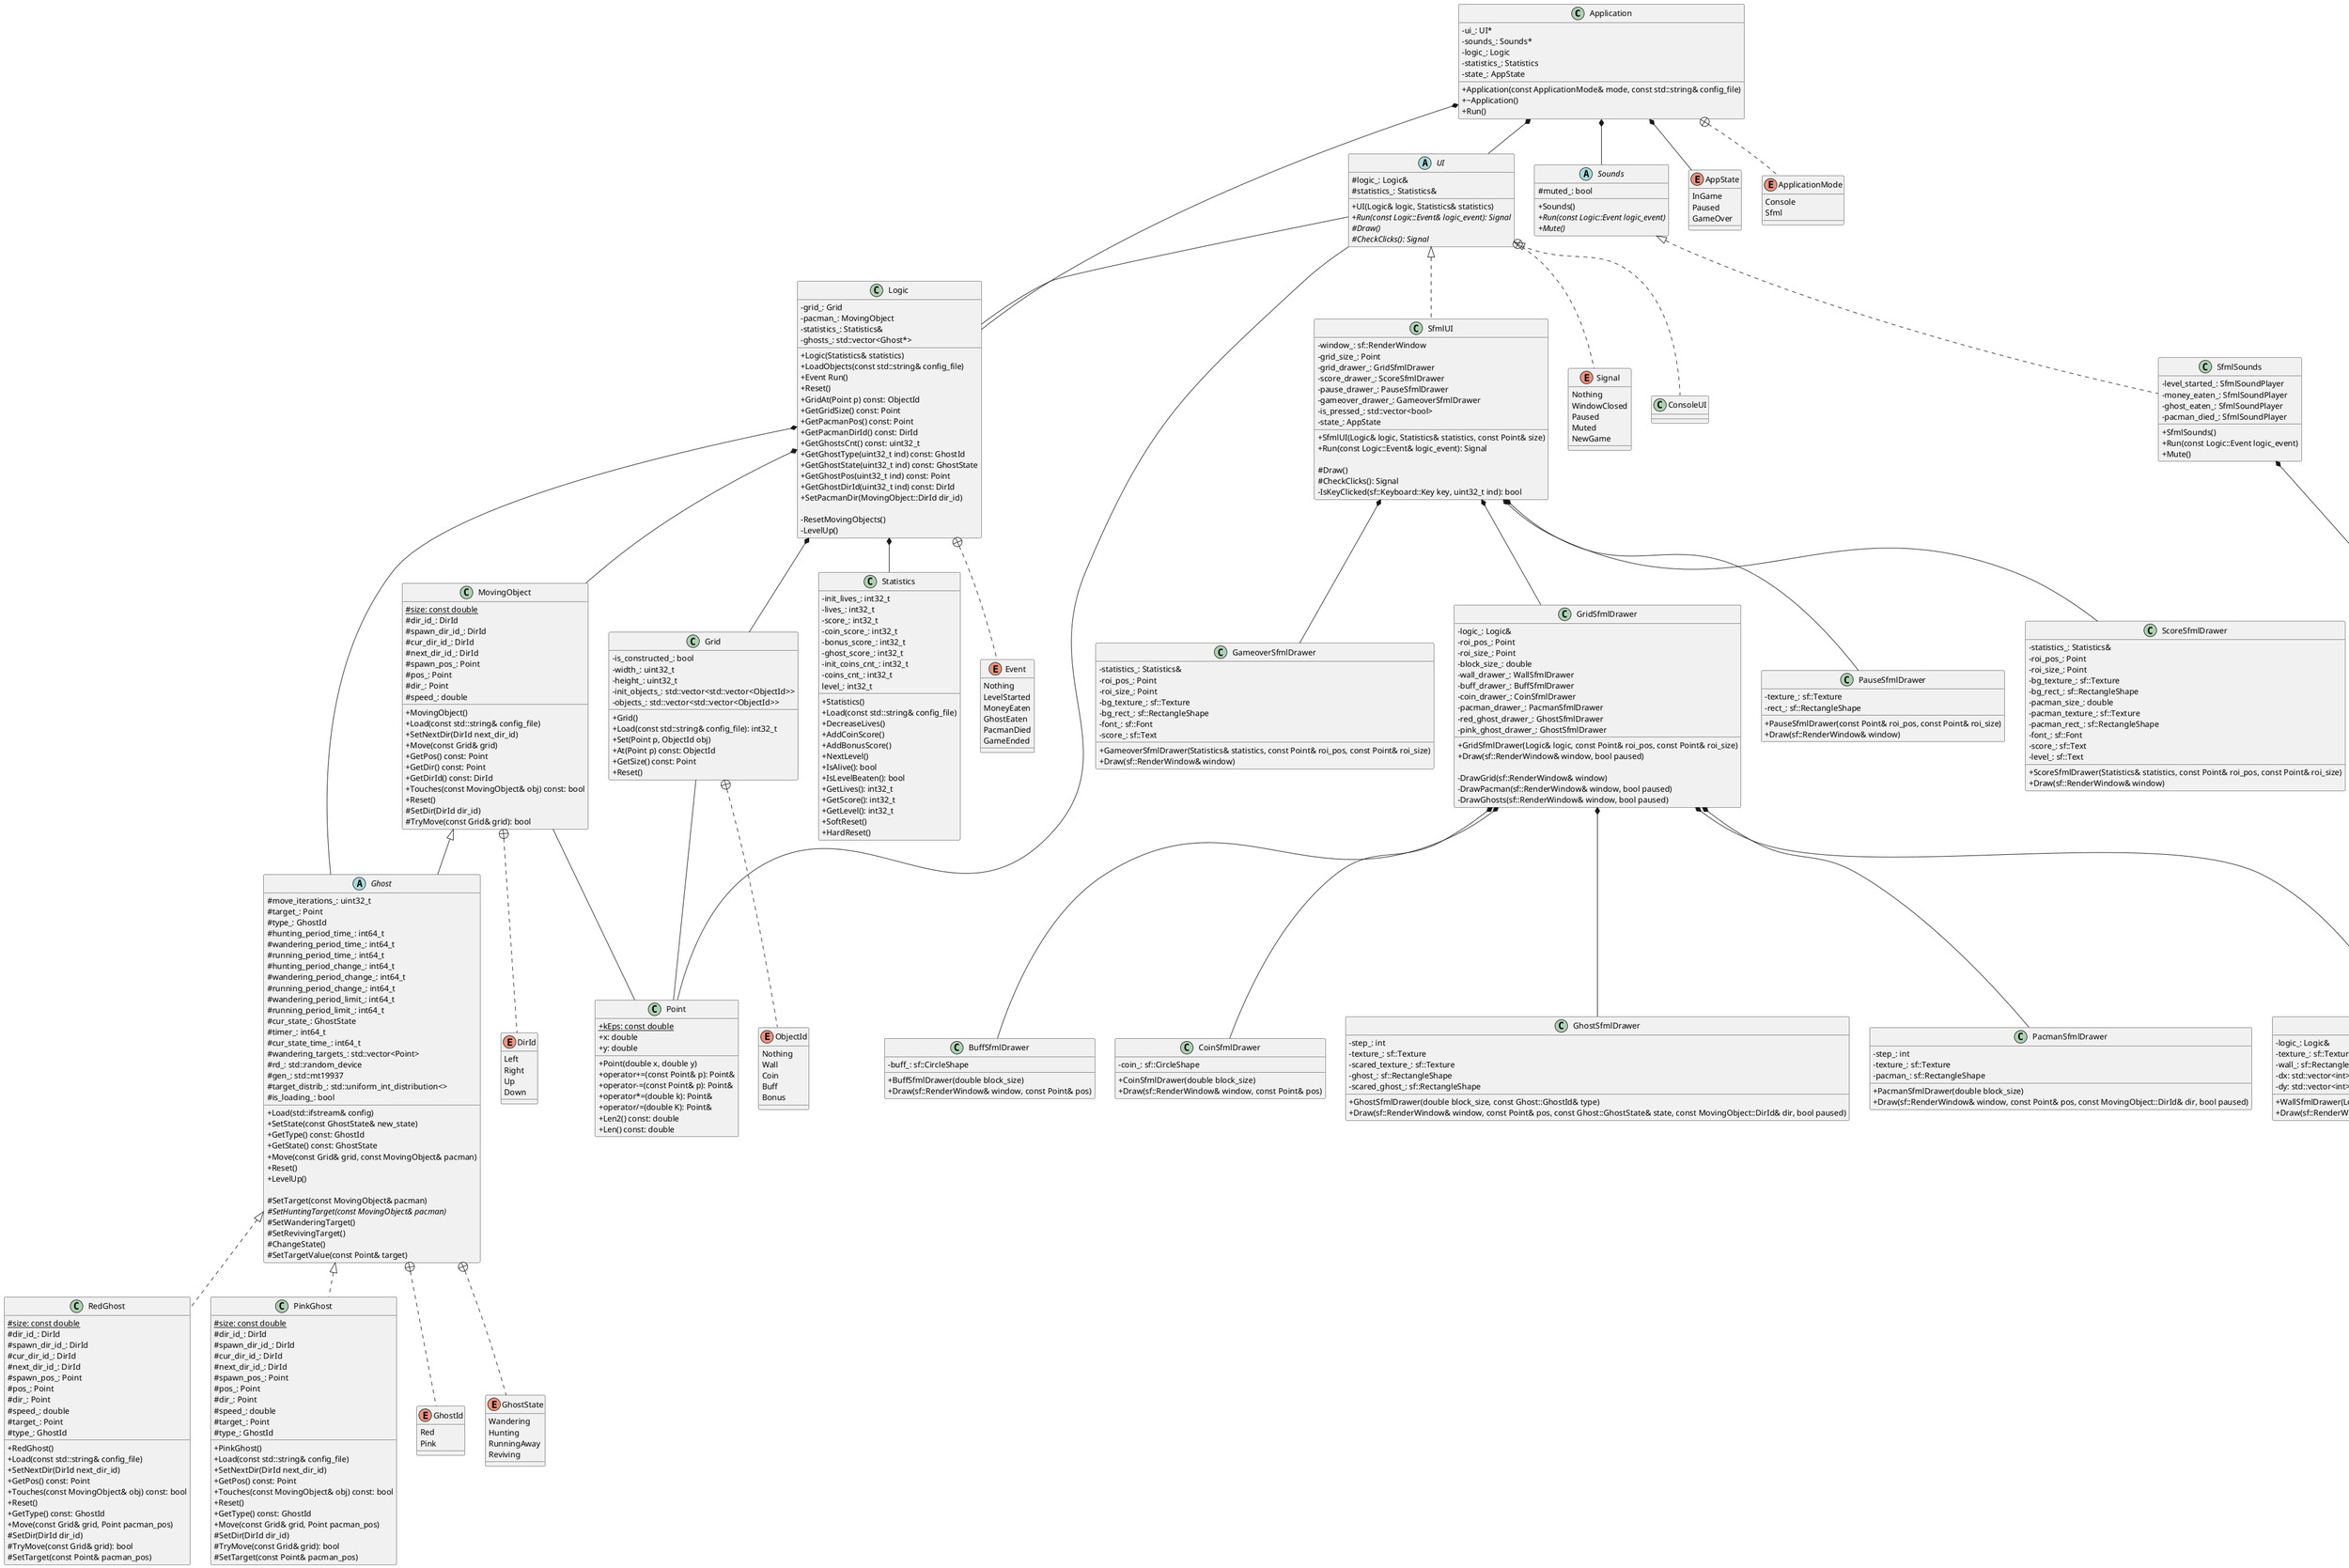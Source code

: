 @startuml Pacman
skinparam ClassAttributeIconSize 0

class Application {
  +Application(const ApplicationMode& mode, const std::string& config_file)
  +~Application()
  +Run()

  -ui_: UI*
  -sounds_: Sounds*
  -logic_: Logic
  -statistics_: Statistics
  -state_: AppState
}

class BuffSfmlDrawer {
  +BuffSfmlDrawer(double block_size)
  +Draw(sf::RenderWindow& window, const Point& pos)

  -buff_: sf::CircleShape
}

class CoinSfmlDrawer {
  +CoinSfmlDrawer(double block_size)
  +Draw(sf::RenderWindow& window, const Point& pos)

  -coin_: sf::CircleShape
}

class GameoverSfmlDrawer {
  +GameoverSfmlDrawer(Statistics& statistics, const Point& roi_pos, const Point& roi_size)
  +Draw(sf::RenderWindow& window)

  -statistics_: Statistics&
  -roi_pos_: Point
  -roi_size_: Point
  -bg_texture_: sf::Texture
  -bg_rect_: sf::RectangleShape
  -font_: sf::Font
  -score_: sf::Text
}

class GhostSfmlDrawer {
  +GhostSfmlDrawer(double block_size, const Ghost::GhostId& type)
  +Draw(sf::RenderWindow& window, const Point& pos, const Ghost::GhostState& state, const MovingObject::DirId& dir, bool paused)

  -step_: int
  -texture_: sf::Texture
  -scared_texture_: sf::Texture
  -ghost_: sf::RectangleShape
  -scared_ghost_: sf::RectangleShape
}

abstract class Ghost {
  +Load(std::ifstream& config)
  +SetState(const GhostState& new_state)
  +GetType() const: GhostId
  +GetState() const: GhostState
  +Move(const Grid& grid, const MovingObject& pacman)
  +Reset()
  +LevelUp()

  #SetTarget(const MovingObject& pacman)
  {abstract} #SetHuntingTarget(const MovingObject& pacman)
  #SetWanderingTarget()
  #SetRevivingTarget()
  #ChangeState()
  #SetTargetValue(const Point& target)
  #move_iterations_: uint32_t
  #target_: Point
  #type_: GhostId
  #hunting_period_time_: int64_t
  #wandering_period_time_: int64_t
  #running_period_time_: int64_t
  #hunting_period_change_: int64_t
  #wandering_period_change_: int64_t
  #running_period_change_: int64_t
  #wandering_period_limit_: int64_t
  #running_period_limit_: int64_t
  #cur_state_: GhostState
  #timer_: int64_t
  #cur_state_time_: int64_t
  #wandering_targets_: std::vector<Point>
  #rd_: std::random_device
  #gen_: std::mt19937
  #target_distrib_: std::uniform_int_distribution<>
  #is_loading_: bool
}

class GridSfmlDrawer{
  +GridSfmlDrawer(Logic& logic, const Point& roi_pos, const Point& roi_size)
  +Draw(sf::RenderWindow& window, bool paused)

  -DrawGrid(sf::RenderWindow& window)
  -DrawPacman(sf::RenderWindow& window, bool paused)
  -DrawGhosts(sf::RenderWindow& window, bool paused)
  -logic_: Logic&
  -roi_pos_: Point
  -roi_size_: Point
  -block_size_: double
  -wall_drawer_: WallSfmlDrawer
  -buff_drawer_: BuffSfmlDrawer
  -coin_drawer_: CoinSfmlDrawer
  -pacman_drawer_: PacmanSfmlDrawer
  -red_ghost_drawer_: GhostSfmlDrawer
  -pink_ghost_drawer_: GhostSfmlDrawer
}

class Grid {
  +Grid()
  +Load(const std::string& config_file): int32_t
  +Set(Point p, ObjectId obj)
  +At(Point p) const: ObjectId
  +GetSize() const: Point
  +Reset()

  -is_constructed_: bool
  -width_: uint32_t
  -height_: uint32_t
  -init_objects_: std::vector<std::vector<ObjectId>>
  -objects_: std::vector<std::vector<ObjectId>>
}

class Logic {
  +Logic(Statistics& statistics)
  +LoadObjects(const std::string& config_file)
  +Event Run()
  +Reset()
  +GridAt(Point p) const: ObjectId
  +GetGridSize() const: Point
  +GetPacmanPos() const: Point
  +GetPacmanDirId() const: DirId
  +GetGhostsCnt() const: uint32_t
  +GetGhostType(uint32_t ind) const: GhostId
  +GetGhostState(uint32_t ind) const: GhostState
  +GetGhostPos(uint32_t ind) const: Point
  +GetGhostDirId(uint32_t ind) const: DirId
  +SetPacmanDir(MovingObject::DirId dir_id)

  -ResetMovingObjects()
  -LevelUp()
  -grid_: Grid
  -pacman_: MovingObject
  -statistics_: Statistics&
  -ghosts_: std::vector<Ghost*>
}

class MovingObject {
  +MovingObject()
  +Load(const std::string& config_file)
  +SetNextDir(DirId next_dir_id)
  +Move(const Grid& grid)
  +GetPos() const: Point
  +GetDir() const: Point
  +GetDirId() const: DirId
  +Touches(const MovingObject& obj) const: bool
  +Reset()

  {static} #size: const double
  #dir_id_: DirId
  #spawn_dir_id_: DirId
  #cur_dir_id_: DirId
  #next_dir_id_: DirId
  #spawn_pos_: Point
  #pos_: Point
  #dir_: Point
  #speed_: double
  #SetDir(DirId dir_id)
  #TryMove(const Grid& grid): bool
}

class PacmanSfmlDrawer {
  +PacmanSfmlDrawer(double block_size)
  +Draw(sf::RenderWindow& window, const Point& pos, const MovingObject::DirId& dir, bool paused)

  -step_: int
  -texture_: sf::Texture
  -pacman_: sf::RectangleShape
}

class PauseSfmlDrawer {
  +PauseSfmlDrawer(const Point& roi_pos, const Point& roi_size)
  +Draw(sf::RenderWindow& window)

  -texture_: sf::Texture
  -rect_: sf::RectangleShape
}

class Point {
  {static} +kEps: const double
  +x: double
  +y: double
  +Point(double x, double y)
  +operator+=(const Point& p): Point&
  +operator-=(const Point& p): Point&
  +operator*=(double k): Point&
  +operator/=(double K): Point&
  +Len2() const: double
  +Len() const: double
}

class RedGhost {
  +RedGhost()
  +Load(const std::string& config_file)
  +SetNextDir(DirId next_dir_id)
  +GetPos() const: Point
  +Touches(const MovingObject& obj) const: bool
  +Reset()
  +GetType() const: GhostId
  +Move(const Grid& grid, Point pacman_pos)

  {static} #size: const double
  #dir_id_: DirId
  #spawn_dir_id_: DirId
  #cur_dir_id_: DirId
  #next_dir_id_: DirId
  #spawn_pos_: Point
  #pos_: Point
  #dir_: Point
  #speed_: double
  #SetDir(DirId dir_id)
  #TryMove(const Grid& grid): bool
  #SetTarget(const Point& pacman_pos)
  #target_: Point
  #type_: GhostId
}

' class BlueGhost {
'   +BlueGhost()
'   +Load(const std::string& config_file)
'   +SetNextDir(DirId next_dir_id)
'   +GetPos() const: Point
'   +Touches(const MovingObject& obj) const: bool
'   +Reset()
'   +GetType() const: GhostId
'   +Move(const Grid& grid, Point pacman_pos)

'   {static} #size: const double
'   #dir_id_: DirId
'   #spawn_dir_id_: DirId
'   #cur_dir_id_: DirId
'   #next_dir_id_: DirId
'   #spawn_pos_: Point
'   #pos_: Point
'   #dir_: Point
'   #speed_: double
'   #SetDir(DirId dir_id)
'   #TryMove(const Grid& grid): bool
'   #SetTarget(const Point& pacman_pos)
'   #target_: Point
'   #type_: GhostId
' }

class PinkGhost {
  +PinkGhost()
  +Load(const std::string& config_file)
  +SetNextDir(DirId next_dir_id)
  +GetPos() const: Point
  +Touches(const MovingObject& obj) const: bool
  +Reset()
  +GetType() const: GhostId
  +Move(const Grid& grid, Point pacman_pos)

  {static} #size: const double
  #dir_id_: DirId
  #spawn_dir_id_: DirId
  #cur_dir_id_: DirId
  #next_dir_id_: DirId
  #spawn_pos_: Point
  #pos_: Point
  #dir_: Point
  #speed_: double
  #SetDir(DirId dir_id)
  #TryMove(const Grid& grid): bool
  #SetTarget(const Point& pacman_pos)
  #target_: Point
  #type_: GhostId
}

' class YellowGhost {
'   +YellowGhost()
'   +Load(const std::string& config_file)
'   +SetNextDir(DirId next_dir_id)
'   +GetPos() const: Point
'   +Touches(const MovingObject& obj) const: bool
'   +Reset()
'   +GetType() const: GhostId
'   +Move(const Grid& grid, Point pacman_pos)

'   {static} #size: const double
'   #dir_id_: DirId
'   #spawn_dir_id_: DirId
'   #cur_dir_id_: DirId
'   #next_dir_id_: DirId
'   #spawn_pos_: Point
'   #pos_: Point
'   #dir_: Point
'   #speed_: double
'   #SetDir(DirId dir_id)
'   #TryMove(const Grid& grid): bool
'   #SetTarget(const Point& pacman_pos)
'   #target_: Point
'   #type_: GhostId
' }

class ScoreSfmlDrawer{
  +ScoreSfmlDrawer(Statistics& statistics, const Point& roi_pos, const Point& roi_size)
  +Draw(sf::RenderWindow& window)

  -statistics_: Statistics&
  -roi_pos_: Point
  -roi_size_: Point
  -bg_texture_: sf::Texture
  -bg_rect_: sf::RectangleShape
  -pacman_size_: double
  -pacman_texture_: sf::Texture
  -pacman_rect_: sf::RectangleShape
  -font_: sf::Font
  -score_: sf::Text
  -level_: sf::Text
}

class SfmlSoundPlayer {
  +SfmlSoundPlayer(const std::string& file_name, bool wait_for_end)
  +Play()
  +Stop()

  -buffer_: sf::SoundBuffer
  -sound_: sf::Sound
  -wait_for_end_: bool
}

class SfmlSounds {
  +SfmlSounds()
  +Run(const Logic::Event logic_event)
  +Mute()

  -level_started_: SfmlSoundPlayer
  -money_eaten_: SfmlSoundPlayer
  -ghost_eaten_: SfmlSoundPlayer
  -pacman_died_: SfmlSoundPlayer
}

class SfmlUI {
  +SfmlUI(Logic& logic, Statistics& statistics, const Point& size)
  +Run(const Logic::Event& logic_event): Signal

  #Draw()
  #CheckClicks(): Signal

  -window_: sf::RenderWindow
  -grid_size_: Point
  -grid_drawer_: GridSfmlDrawer
  -score_drawer_: ScoreSfmlDrawer
  -pause_drawer_: PauseSfmlDrawer
  -gameover_drawer_: GameoverSfmlDrawer
  -IsKeyClicked(sf::Keyboard::Key key, uint32_t ind): bool
  -is_pressed_: std::vector<bool>
  -state_: AppState
}

' class ConsoleUI {
'   +ConsoleUI(Logic& logic, const Point& size)
'   +Run(): bool

'   #Draw()
'   #DrawGrid()
'   #DrawWall(const Point& pos)
'   #DrawBuff(const Point& pos)
'   #DrawCoin(const Point& pos)
'   #DrawPacman()
'   #DrawGhosts()
'   #CheckClicks()

'   -block_size_: double
'   -IsKeyClicked(uint32_t ind): bool
'   -is_pressed_: std::vector<bool>
' }

abstract class Sounds {
  +Sounds()
  {abstract} +Run(const Logic::Event logic_event)
  {abstract} +Mute()

  #muted_: bool
}

class Statistics {
  +Statistics()
  +Load(const std::string& config_file)
  +DecreaseLives()
  +AddCoinScore()
  +AddBonusScore()
  +NextLevel()
  +IsAlive(): bool
  +IsLevelBeaten(): bool
  +GetLives(): int32_t
  +GetScore(): int32_t
  +GetLevel(): int32_t
  +SoftReset()
  +HardReset()

  -init_lives_: int32_t
  -lives_: int32_t
  -score_: int32_t
  -coin_score_: int32_t
  -bonus_score_: int32_t
  -ghost_score_: int32_t
  -init_coins_cnt_: int32_t
  -coins_cnt_: int32_t
  level_: int32_t
}

abstract class UI {
  +UI(Logic& logic, Statistics& statistics)
  {abstract} +Run(const Logic::Event& logic_event): Signal

  #logic_: Logic&
  #statistics_: Statistics&
  {abstract} #Draw()
  {abstract} #CheckClicks(): Signal
}

class WallSfmlDrawer {
  +WallSfmlDrawer(Logic& logic, double block_size)
  +Draw(sf::RenderWindow& window, const Point& pos, const Point& pos_in_logic)

  -logic_: Logic&
  -texture_: sf::Texture
  -wall_: sf::RectangleShape
  -dx: std::vector<int>
  -dy: std::vector<int>
}

enum AppState {
  InGame
  Paused
  GameOver
}

enum ApplicationMode {
  Console
  Sfml
}

enum GhostId {
  Red
  ' Blue
  Pink
  ' Yellow
}

enum GhostState {
  Wandering
  Hunting
  RunningAway
  Reviving
}

enum ObjectId {
  Nothing
  Wall
  Coin
  Buff
  Bonus
}

enum Event{
  Nothing
  LevelStarted
  MoneyEaten
  GhostEaten
  PacmanDied
  GameEnded
}

enum DirId {
  Left
  Right
  Up
  Down
}

enum Signal {
  Nothing
  WindowClosed
  Paused
  Muted
  NewGame
}

Application +.. ApplicationMode
Ghost +.. GhostId
Ghost +.. GhostState
Grid +.. ObjectId
Logic +.. Event
MovingObject +.. DirId
UI +.. Signal

Application *-- Logic
Application *-- UI
Application *-- Sounds
Application *-- AppState

Logic *-- Grid
Logic *-- MovingObject
Logic *-- Statistics
Logic *-- Ghost

UI -- Logic
UI <|.. SfmlUI
UI <|.. ConsoleUI

SfmlUI *-- GridSfmlDrawer
SfmlUI *-- ScoreSfmlDrawer
SfmlUI *-- PauseSfmlDrawer
SfmlUI *-- GameoverSfmlDrawer

GridSfmlDrawer *-- WallSfmlDrawer
GridSfmlDrawer *-- BuffSfmlDrawer
GridSfmlDrawer *-- CoinSfmlDrawer
GridSfmlDrawer *-- PacmanSfmlDrawer
GridSfmlDrawer *-- GhostSfmlDrawer

Sounds <|.. SfmlSounds

SfmlSounds *-- SfmlSoundPlayer

MovingObject <|-- Ghost
Ghost <|.. RedGhost
' Ghost <|.. BlueGhost
Ghost <|.. PinkGhost
' Ghost <|.. YellowGhost

UI -- Point
Grid -- Point
MovingObject -- Point

@enduml